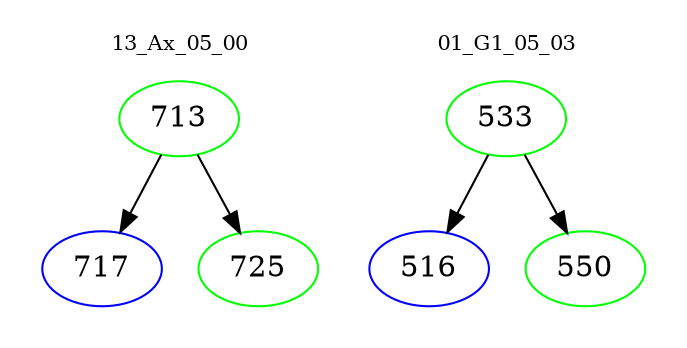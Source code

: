 digraph{
subgraph cluster_0 {
color = white
label = "13_Ax_05_00";
fontsize=10;
T0_713 [label="713", color="green"]
T0_713 -> T0_717 [color="black"]
T0_717 [label="717", color="blue"]
T0_713 -> T0_725 [color="black"]
T0_725 [label="725", color="green"]
}
subgraph cluster_1 {
color = white
label = "01_G1_05_03";
fontsize=10;
T1_533 [label="533", color="green"]
T1_533 -> T1_516 [color="black"]
T1_516 [label="516", color="blue"]
T1_533 -> T1_550 [color="black"]
T1_550 [label="550", color="green"]
}
}
